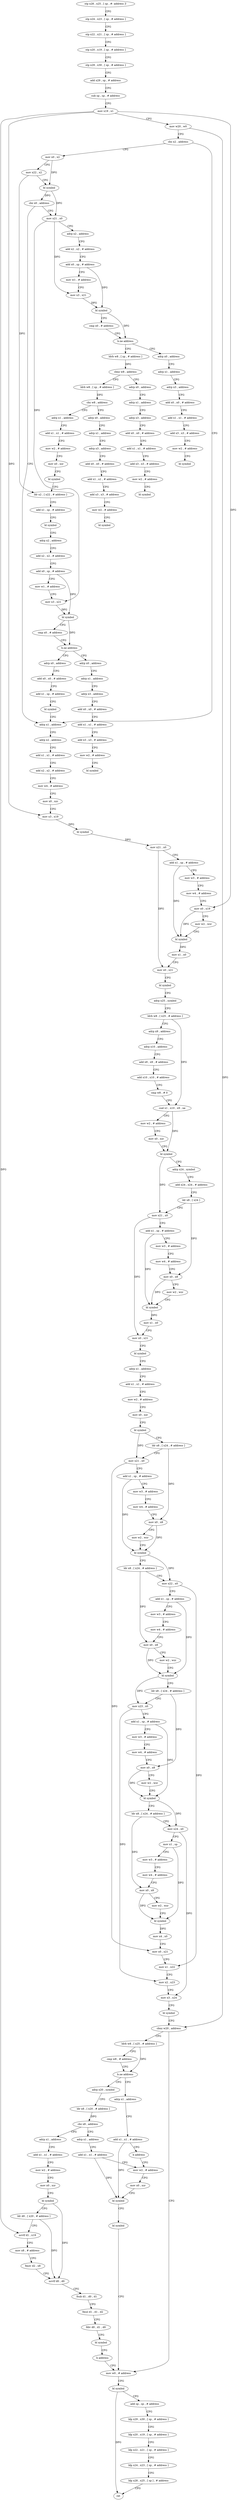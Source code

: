 digraph "func" {
"4211416" [label = "stp x28 , x25 , [ sp , #- address ]!" ]
"4211420" [label = "stp x24 , x23 , [ sp , # address ]" ]
"4211424" [label = "stp x22 , x21 , [ sp , # address ]" ]
"4211428" [label = "stp x20 , x19 , [ sp , # address ]" ]
"4211432" [label = "stp x29 , x30 , [ sp , # address ]" ]
"4211436" [label = "add x29 , sp , # address" ]
"4211440" [label = "sub sp , sp , # address" ]
"4211444" [label = "mov x19 , x1" ]
"4211448" [label = "mov w20 , w0" ]
"4211452" [label = "cbz x2 , address" ]
"4211604" [label = "adrp x1 , address" ]
"4211456" [label = "mov x0 , x2" ]
"4211608" [label = "adrp x2 , address" ]
"4211612" [label = "add x1 , x1 , # address" ]
"4211616" [label = "add x2 , x2 , # address" ]
"4211620" [label = "mov w4 , # address" ]
"4211624" [label = "mov x0 , xzr" ]
"4211628" [label = "mov x3 , x19" ]
"4211632" [label = "bl symbol" ]
"4211636" [label = "mov x21 , x0" ]
"4211640" [label = "add x1 , sp , # address" ]
"4211644" [label = "mov w3 , # address" ]
"4211648" [label = "mov w4 , # address" ]
"4211652" [label = "mov x0 , x19" ]
"4211656" [label = "mov w2 , wzr" ]
"4211660" [label = "bl symbol" ]
"4211664" [label = "mov x1 , x0" ]
"4211668" [label = "mov x0 , x21" ]
"4211672" [label = "bl symbol" ]
"4211676" [label = "adrp x25 , symbol" ]
"4211680" [label = "ldrb w8 , [ x25 , # address ]" ]
"4211684" [label = "adrp x9 , address" ]
"4211688" [label = "adrp x10 , address" ]
"4211692" [label = "add x9 , x9 , # address" ]
"4211696" [label = "add x10 , x10 , # address" ]
"4211700" [label = "cmp w8 , # 0" ]
"4211704" [label = "csel x1 , x10 , x9 , ne" ]
"4211708" [label = "mov w2 , # address" ]
"4211712" [label = "mov x0 , xzr" ]
"4211716" [label = "bl symbol" ]
"4211720" [label = "adrp x24 , symbol" ]
"4211724" [label = "add x24 , x24 , # address" ]
"4211728" [label = "ldr x8 , [ x24 ]" ]
"4211732" [label = "mov x21 , x0" ]
"4211736" [label = "add x1 , sp , # address" ]
"4211740" [label = "mov w3 , # address" ]
"4211744" [label = "mov w4 , # address" ]
"4211748" [label = "mov x0 , x8" ]
"4211752" [label = "mov w2 , wzr" ]
"4211756" [label = "bl symbol" ]
"4211760" [label = "mov x1 , x0" ]
"4211764" [label = "mov x0 , x21" ]
"4211768" [label = "bl symbol" ]
"4211772" [label = "adrp x1 , address" ]
"4211776" [label = "add x1 , x1 , # address" ]
"4211780" [label = "mov w2 , # address" ]
"4211784" [label = "mov x0 , xzr" ]
"4211788" [label = "bl symbol" ]
"4211792" [label = "ldr x8 , [ x24 , # address ]" ]
"4211796" [label = "mov x21 , x0" ]
"4211800" [label = "add x1 , sp , # address" ]
"4211804" [label = "mov w3 , # address" ]
"4211808" [label = "mov w4 , # address" ]
"4211812" [label = "mov x0 , x8" ]
"4211816" [label = "mov w2 , wzr" ]
"4211820" [label = "bl symbol" ]
"4211824" [label = "ldr x8 , [ x24 , # address ]" ]
"4211828" [label = "mov x22 , x0" ]
"4211832" [label = "add x1 , sp , # address" ]
"4211836" [label = "mov w3 , # address" ]
"4211840" [label = "mov w4 , # address" ]
"4211844" [label = "mov x0 , x8" ]
"4211848" [label = "mov w2 , wzr" ]
"4211852" [label = "bl symbol" ]
"4211856" [label = "ldr x8 , [ x24 , # address ]" ]
"4211860" [label = "mov x23 , x0" ]
"4211864" [label = "add x1 , sp , # address" ]
"4211868" [label = "mov w3 , # address" ]
"4211872" [label = "mov w4 , # address" ]
"4211876" [label = "mov x0 , x8" ]
"4211880" [label = "mov w2 , wzr" ]
"4211884" [label = "bl symbol" ]
"4211888" [label = "ldr x8 , [ x24 , # address ]" ]
"4211892" [label = "mov x24 , x0" ]
"4211896" [label = "mov x1 , sp" ]
"4211900" [label = "mov w3 , # address" ]
"4211904" [label = "mov w4 , # address" ]
"4211908" [label = "mov x0 , x8" ]
"4211912" [label = "mov w2 , wzr" ]
"4211916" [label = "bl symbol" ]
"4211920" [label = "mov x4 , x0" ]
"4211924" [label = "mov x0 , x21" ]
"4211928" [label = "mov x1 , x22" ]
"4211932" [label = "mov x2 , x23" ]
"4211936" [label = "mov x3 , x24" ]
"4211940" [label = "bl symbol" ]
"4211944" [label = "cbnz w20 , address" ]
"4212068" [label = "mov w0 , # address" ]
"4211948" [label = "ldrb w8 , [ x25 , # address ]" ]
"4211460" [label = "mov x22 , x2" ]
"4211464" [label = "bl symbol" ]
"4211468" [label = "cbz x0 , address" ]
"4211472" [label = "mov x21 , x0" ]
"4212072" [label = "bl symbol" ]
"4212076" [label = "add sp , sp , # address" ]
"4212080" [label = "ldp x29 , x30 , [ sp , # address ]" ]
"4212084" [label = "ldp x20 , x19 , [ sp , # address ]" ]
"4212088" [label = "ldp x22 , x21 , [ sp , # address ]" ]
"4212092" [label = "ldp x24 , x23 , [ sp , # address ]" ]
"4212096" [label = "ldp x28 , x25 , [ sp ] , # address" ]
"4212100" [label = "ret" ]
"4211952" [label = "cmp w8 , # address" ]
"4211956" [label = "b.ne address" ]
"4211972" [label = "adrp x20 , symbol" ]
"4211960" [label = "adrp x1 , address" ]
"4211476" [label = "adrp x2 , address" ]
"4211480" [label = "add x2 , x2 , # address" ]
"4211484" [label = "add x0 , sp , # address" ]
"4211488" [label = "mov w1 , # address" ]
"4211492" [label = "mov x3 , x21" ]
"4211496" [label = "bl symbol" ]
"4211500" [label = "cmp x0 , # address" ]
"4211504" [label = "b.ne address" ]
"4212104" [label = "adrp x0 , address" ]
"4211508" [label = "ldrb w8 , [ sp , # address ]" ]
"4211976" [label = "ldr x8 , [ x20 , # address ]" ]
"4211980" [label = "cbz x8 , address" ]
"4212044" [label = "adrp x1 , address" ]
"4211984" [label = "adrp x1 , address" ]
"4211964" [label = "add x1 , x1 , # address" ]
"4211968" [label = "b address" ]
"4212052" [label = "mov w2 , # address" ]
"4212108" [label = "adrp x1 , address" ]
"4212112" [label = "adrp x3 , address" ]
"4212116" [label = "add x0 , x0 , # address" ]
"4212120" [label = "add x1 , x1 , # address" ]
"4212124" [label = "add x3 , x3 , # address" ]
"4212128" [label = "mov w2 , # address" ]
"4212132" [label = "bl symbol" ]
"4211512" [label = "cbnz w8 , address" ]
"4212136" [label = "adrp x0 , address" ]
"4211516" [label = "ldrb w8 , [ sp , # address ]" ]
"4212048" [label = "add x1 , x1 , # address" ]
"4211988" [label = "add x1 , x1 , # address" ]
"4211992" [label = "mov w2 , # address" ]
"4211996" [label = "mov x0 , xzr" ]
"4212000" [label = "bl symbol" ]
"4212004" [label = "ldr d0 , [ x20 , # address ]" ]
"4212008" [label = "ucvtf d1 , x19" ]
"4212012" [label = "mov x8 , # address" ]
"4212016" [label = "fmov d2 , x8" ]
"4212020" [label = "ucvtf d0 , d0" ]
"4212024" [label = "fsub d1 , d0 , d1" ]
"4212028" [label = "fmul d1 , d1 , d2" ]
"4212032" [label = "fdiv d0 , d1 , d0" ]
"4212036" [label = "bl symbol" ]
"4212040" [label = "b address" ]
"4212056" [label = "mov x0 , xzr" ]
"4212060" [label = "bl symbol" ]
"4212064" [label = "bl symbol" ]
"4212140" [label = "adrp x1 , address" ]
"4212144" [label = "adrp x3 , address" ]
"4212148" [label = "add x0 , x0 , # address" ]
"4212152" [label = "add x1 , x1 , # address" ]
"4212156" [label = "add x3 , x3 , # address" ]
"4212160" [label = "mov w2 , # address" ]
"4212164" [label = "bl symbol" ]
"4211520" [label = "cbz w8 , address" ]
"4212168" [label = "adrp x0 , address" ]
"4211524" [label = "adrp x1 , address" ]
"4212172" [label = "adrp x1 , address" ]
"4212176" [label = "adrp x3 , address" ]
"4212180" [label = "add x0 , x0 , # address" ]
"4212184" [label = "add x1 , x1 , # address" ]
"4212188" [label = "add x3 , x3 , # address" ]
"4212192" [label = "mov w2 , # address" ]
"4212196" [label = "bl symbol" ]
"4211528" [label = "add x1 , x1 , # address" ]
"4211532" [label = "mov w2 , # address" ]
"4211536" [label = "mov x0 , xzr" ]
"4211540" [label = "bl symbol" ]
"4211544" [label = "ldr x2 , [ x22 , # address ]" ]
"4211548" [label = "add x1 , sp , # address" ]
"4211552" [label = "bl symbol" ]
"4211556" [label = "adrp x2 , address" ]
"4211560" [label = "add x2 , x2 , # address" ]
"4211564" [label = "add x0 , sp , # address" ]
"4211568" [label = "mov w1 , # address" ]
"4211572" [label = "mov x3 , x21" ]
"4211576" [label = "bl symbol" ]
"4211580" [label = "cmp x0 , # address" ]
"4211584" [label = "b.ne address" ]
"4212200" [label = "adrp x0 , address" ]
"4211588" [label = "adrp x0 , address" ]
"4212204" [label = "adrp x1 , address" ]
"4212208" [label = "adrp x3 , address" ]
"4212212" [label = "add x0 , x0 , # address" ]
"4212216" [label = "add x1 , x1 , # address" ]
"4212220" [label = "add x3 , x3 , # address" ]
"4212224" [label = "mov w2 , # address" ]
"4212228" [label = "bl symbol" ]
"4211592" [label = "add x0 , x0 , # address" ]
"4211596" [label = "add x1 , sp , # address" ]
"4211600" [label = "bl symbol" ]
"4211416" -> "4211420" [ label = "CFG" ]
"4211420" -> "4211424" [ label = "CFG" ]
"4211424" -> "4211428" [ label = "CFG" ]
"4211428" -> "4211432" [ label = "CFG" ]
"4211432" -> "4211436" [ label = "CFG" ]
"4211436" -> "4211440" [ label = "CFG" ]
"4211440" -> "4211444" [ label = "CFG" ]
"4211444" -> "4211448" [ label = "CFG" ]
"4211444" -> "4211628" [ label = "DFG" ]
"4211444" -> "4211652" [ label = "DFG" ]
"4211444" -> "4212008" [ label = "DFG" ]
"4211448" -> "4211452" [ label = "CFG" ]
"4211448" -> "4211944" [ label = "DFG" ]
"4211452" -> "4211604" [ label = "CFG" ]
"4211452" -> "4211456" [ label = "CFG" ]
"4211604" -> "4211608" [ label = "CFG" ]
"4211456" -> "4211460" [ label = "CFG" ]
"4211456" -> "4211464" [ label = "DFG" ]
"4211608" -> "4211612" [ label = "CFG" ]
"4211612" -> "4211616" [ label = "CFG" ]
"4211616" -> "4211620" [ label = "CFG" ]
"4211620" -> "4211624" [ label = "CFG" ]
"4211624" -> "4211628" [ label = "CFG" ]
"4211628" -> "4211632" [ label = "DFG" ]
"4211632" -> "4211636" [ label = "DFG" ]
"4211636" -> "4211640" [ label = "CFG" ]
"4211636" -> "4211668" [ label = "DFG" ]
"4211640" -> "4211644" [ label = "CFG" ]
"4211640" -> "4211660" [ label = "DFG" ]
"4211644" -> "4211648" [ label = "CFG" ]
"4211648" -> "4211652" [ label = "CFG" ]
"4211652" -> "4211656" [ label = "CFG" ]
"4211652" -> "4211660" [ label = "DFG" ]
"4211656" -> "4211660" [ label = "CFG" ]
"4211660" -> "4211664" [ label = "DFG" ]
"4211664" -> "4211668" [ label = "CFG" ]
"4211668" -> "4211672" [ label = "CFG" ]
"4211672" -> "4211676" [ label = "CFG" ]
"4211676" -> "4211680" [ label = "CFG" ]
"4211680" -> "4211684" [ label = "CFG" ]
"4211680" -> "4211704" [ label = "DFG" ]
"4211684" -> "4211688" [ label = "CFG" ]
"4211688" -> "4211692" [ label = "CFG" ]
"4211692" -> "4211696" [ label = "CFG" ]
"4211696" -> "4211700" [ label = "CFG" ]
"4211700" -> "4211704" [ label = "CFG" ]
"4211704" -> "4211708" [ label = "CFG" ]
"4211704" -> "4211716" [ label = "DFG" ]
"4211708" -> "4211712" [ label = "CFG" ]
"4211712" -> "4211716" [ label = "CFG" ]
"4211716" -> "4211720" [ label = "CFG" ]
"4211716" -> "4211732" [ label = "DFG" ]
"4211720" -> "4211724" [ label = "CFG" ]
"4211724" -> "4211728" [ label = "CFG" ]
"4211728" -> "4211732" [ label = "CFG" ]
"4211728" -> "4211748" [ label = "DFG" ]
"4211732" -> "4211736" [ label = "CFG" ]
"4211732" -> "4211764" [ label = "DFG" ]
"4211736" -> "4211740" [ label = "CFG" ]
"4211736" -> "4211756" [ label = "DFG" ]
"4211740" -> "4211744" [ label = "CFG" ]
"4211744" -> "4211748" [ label = "CFG" ]
"4211748" -> "4211752" [ label = "CFG" ]
"4211748" -> "4211756" [ label = "DFG" ]
"4211752" -> "4211756" [ label = "CFG" ]
"4211756" -> "4211760" [ label = "DFG" ]
"4211760" -> "4211764" [ label = "CFG" ]
"4211764" -> "4211768" [ label = "CFG" ]
"4211768" -> "4211772" [ label = "CFG" ]
"4211772" -> "4211776" [ label = "CFG" ]
"4211776" -> "4211780" [ label = "CFG" ]
"4211780" -> "4211784" [ label = "CFG" ]
"4211784" -> "4211788" [ label = "CFG" ]
"4211788" -> "4211792" [ label = "CFG" ]
"4211788" -> "4211796" [ label = "DFG" ]
"4211792" -> "4211796" [ label = "CFG" ]
"4211792" -> "4211812" [ label = "DFG" ]
"4211796" -> "4211800" [ label = "CFG" ]
"4211796" -> "4211924" [ label = "DFG" ]
"4211800" -> "4211804" [ label = "CFG" ]
"4211800" -> "4211820" [ label = "DFG" ]
"4211804" -> "4211808" [ label = "CFG" ]
"4211808" -> "4211812" [ label = "CFG" ]
"4211812" -> "4211816" [ label = "CFG" ]
"4211812" -> "4211820" [ label = "DFG" ]
"4211816" -> "4211820" [ label = "CFG" ]
"4211820" -> "4211824" [ label = "CFG" ]
"4211820" -> "4211828" [ label = "DFG" ]
"4211824" -> "4211828" [ label = "CFG" ]
"4211824" -> "4211844" [ label = "DFG" ]
"4211828" -> "4211832" [ label = "CFG" ]
"4211828" -> "4211928" [ label = "DFG" ]
"4211832" -> "4211836" [ label = "CFG" ]
"4211832" -> "4211852" [ label = "DFG" ]
"4211836" -> "4211840" [ label = "CFG" ]
"4211840" -> "4211844" [ label = "CFG" ]
"4211844" -> "4211848" [ label = "CFG" ]
"4211844" -> "4211852" [ label = "DFG" ]
"4211848" -> "4211852" [ label = "CFG" ]
"4211852" -> "4211856" [ label = "CFG" ]
"4211852" -> "4211860" [ label = "DFG" ]
"4211856" -> "4211860" [ label = "CFG" ]
"4211856" -> "4211876" [ label = "DFG" ]
"4211860" -> "4211864" [ label = "CFG" ]
"4211860" -> "4211932" [ label = "DFG" ]
"4211864" -> "4211868" [ label = "CFG" ]
"4211864" -> "4211884" [ label = "DFG" ]
"4211868" -> "4211872" [ label = "CFG" ]
"4211872" -> "4211876" [ label = "CFG" ]
"4211876" -> "4211880" [ label = "CFG" ]
"4211876" -> "4211884" [ label = "DFG" ]
"4211880" -> "4211884" [ label = "CFG" ]
"4211884" -> "4211888" [ label = "CFG" ]
"4211884" -> "4211892" [ label = "DFG" ]
"4211888" -> "4211892" [ label = "CFG" ]
"4211888" -> "4211908" [ label = "DFG" ]
"4211892" -> "4211896" [ label = "CFG" ]
"4211892" -> "4211936" [ label = "DFG" ]
"4211896" -> "4211900" [ label = "CFG" ]
"4211896" -> "4211916" [ label = "DFG" ]
"4211900" -> "4211904" [ label = "CFG" ]
"4211904" -> "4211908" [ label = "CFG" ]
"4211908" -> "4211912" [ label = "CFG" ]
"4211908" -> "4211916" [ label = "DFG" ]
"4211912" -> "4211916" [ label = "CFG" ]
"4211916" -> "4211920" [ label = "DFG" ]
"4211920" -> "4211924" [ label = "CFG" ]
"4211924" -> "4211928" [ label = "CFG" ]
"4211928" -> "4211932" [ label = "CFG" ]
"4211932" -> "4211936" [ label = "CFG" ]
"4211936" -> "4211940" [ label = "CFG" ]
"4211940" -> "4211944" [ label = "CFG" ]
"4211944" -> "4212068" [ label = "CFG" ]
"4211944" -> "4211948" [ label = "CFG" ]
"4212068" -> "4212072" [ label = "CFG" ]
"4211948" -> "4211952" [ label = "CFG" ]
"4211948" -> "4211956" [ label = "DFG" ]
"4211460" -> "4211464" [ label = "CFG" ]
"4211460" -> "4211544" [ label = "DFG" ]
"4211464" -> "4211468" [ label = "DFG" ]
"4211464" -> "4211472" [ label = "DFG" ]
"4211468" -> "4211604" [ label = "CFG" ]
"4211468" -> "4211472" [ label = "CFG" ]
"4211472" -> "4211476" [ label = "CFG" ]
"4211472" -> "4211492" [ label = "DFG" ]
"4211472" -> "4211572" [ label = "DFG" ]
"4212072" -> "4212076" [ label = "CFG" ]
"4212072" -> "4212100" [ label = "DFG" ]
"4212076" -> "4212080" [ label = "CFG" ]
"4212080" -> "4212084" [ label = "CFG" ]
"4212084" -> "4212088" [ label = "CFG" ]
"4212088" -> "4212092" [ label = "CFG" ]
"4212092" -> "4212096" [ label = "CFG" ]
"4212096" -> "4212100" [ label = "CFG" ]
"4211952" -> "4211956" [ label = "CFG" ]
"4211956" -> "4211972" [ label = "CFG" ]
"4211956" -> "4211960" [ label = "CFG" ]
"4211972" -> "4211976" [ label = "CFG" ]
"4211960" -> "4211964" [ label = "CFG" ]
"4211476" -> "4211480" [ label = "CFG" ]
"4211480" -> "4211484" [ label = "CFG" ]
"4211484" -> "4211488" [ label = "CFG" ]
"4211484" -> "4211496" [ label = "DFG" ]
"4211488" -> "4211492" [ label = "CFG" ]
"4211492" -> "4211496" [ label = "DFG" ]
"4211496" -> "4211500" [ label = "CFG" ]
"4211496" -> "4211504" [ label = "DFG" ]
"4211500" -> "4211504" [ label = "CFG" ]
"4211504" -> "4212104" [ label = "CFG" ]
"4211504" -> "4211508" [ label = "CFG" ]
"4212104" -> "4212108" [ label = "CFG" ]
"4211508" -> "4211512" [ label = "DFG" ]
"4211976" -> "4211980" [ label = "DFG" ]
"4211980" -> "4212044" [ label = "CFG" ]
"4211980" -> "4211984" [ label = "CFG" ]
"4212044" -> "4212048" [ label = "CFG" ]
"4211984" -> "4211988" [ label = "CFG" ]
"4211964" -> "4211968" [ label = "CFG" ]
"4211964" -> "4212060" [ label = "DFG" ]
"4211968" -> "4212052" [ label = "CFG" ]
"4212052" -> "4212056" [ label = "CFG" ]
"4212108" -> "4212112" [ label = "CFG" ]
"4212112" -> "4212116" [ label = "CFG" ]
"4212116" -> "4212120" [ label = "CFG" ]
"4212120" -> "4212124" [ label = "CFG" ]
"4212124" -> "4212128" [ label = "CFG" ]
"4212128" -> "4212132" [ label = "CFG" ]
"4211512" -> "4212136" [ label = "CFG" ]
"4211512" -> "4211516" [ label = "CFG" ]
"4212136" -> "4212140" [ label = "CFG" ]
"4211516" -> "4211520" [ label = "DFG" ]
"4212048" -> "4212052" [ label = "CFG" ]
"4212048" -> "4212060" [ label = "DFG" ]
"4211988" -> "4211992" [ label = "CFG" ]
"4211992" -> "4211996" [ label = "CFG" ]
"4211996" -> "4212000" [ label = "CFG" ]
"4212000" -> "4212004" [ label = "CFG" ]
"4212000" -> "4212020" [ label = "DFG" ]
"4212004" -> "4212008" [ label = "CFG" ]
"4212004" -> "4212020" [ label = "DFG" ]
"4212008" -> "4212012" [ label = "CFG" ]
"4212012" -> "4212016" [ label = "CFG" ]
"4212016" -> "4212020" [ label = "CFG" ]
"4212020" -> "4212024" [ label = "CFG" ]
"4212024" -> "4212028" [ label = "CFG" ]
"4212028" -> "4212032" [ label = "CFG" ]
"4212032" -> "4212036" [ label = "CFG" ]
"4212036" -> "4212040" [ label = "CFG" ]
"4212040" -> "4212068" [ label = "CFG" ]
"4212056" -> "4212060" [ label = "CFG" ]
"4212060" -> "4212064" [ label = "CFG" ]
"4212064" -> "4212068" [ label = "CFG" ]
"4212140" -> "4212144" [ label = "CFG" ]
"4212144" -> "4212148" [ label = "CFG" ]
"4212148" -> "4212152" [ label = "CFG" ]
"4212152" -> "4212156" [ label = "CFG" ]
"4212156" -> "4212160" [ label = "CFG" ]
"4212160" -> "4212164" [ label = "CFG" ]
"4211520" -> "4212168" [ label = "CFG" ]
"4211520" -> "4211524" [ label = "CFG" ]
"4212168" -> "4212172" [ label = "CFG" ]
"4211524" -> "4211528" [ label = "CFG" ]
"4212172" -> "4212176" [ label = "CFG" ]
"4212176" -> "4212180" [ label = "CFG" ]
"4212180" -> "4212184" [ label = "CFG" ]
"4212184" -> "4212188" [ label = "CFG" ]
"4212188" -> "4212192" [ label = "CFG" ]
"4212192" -> "4212196" [ label = "CFG" ]
"4211528" -> "4211532" [ label = "CFG" ]
"4211532" -> "4211536" [ label = "CFG" ]
"4211536" -> "4211540" [ label = "CFG" ]
"4211540" -> "4211544" [ label = "CFG" ]
"4211544" -> "4211548" [ label = "CFG" ]
"4211548" -> "4211552" [ label = "CFG" ]
"4211552" -> "4211556" [ label = "CFG" ]
"4211556" -> "4211560" [ label = "CFG" ]
"4211560" -> "4211564" [ label = "CFG" ]
"4211564" -> "4211568" [ label = "CFG" ]
"4211564" -> "4211576" [ label = "DFG" ]
"4211568" -> "4211572" [ label = "CFG" ]
"4211572" -> "4211576" [ label = "DFG" ]
"4211576" -> "4211580" [ label = "CFG" ]
"4211576" -> "4211584" [ label = "DFG" ]
"4211580" -> "4211584" [ label = "CFG" ]
"4211584" -> "4212200" [ label = "CFG" ]
"4211584" -> "4211588" [ label = "CFG" ]
"4212200" -> "4212204" [ label = "CFG" ]
"4211588" -> "4211592" [ label = "CFG" ]
"4212204" -> "4212208" [ label = "CFG" ]
"4212208" -> "4212212" [ label = "CFG" ]
"4212212" -> "4212216" [ label = "CFG" ]
"4212216" -> "4212220" [ label = "CFG" ]
"4212220" -> "4212224" [ label = "CFG" ]
"4212224" -> "4212228" [ label = "CFG" ]
"4211592" -> "4211596" [ label = "CFG" ]
"4211596" -> "4211600" [ label = "CFG" ]
"4211600" -> "4211604" [ label = "CFG" ]
}
